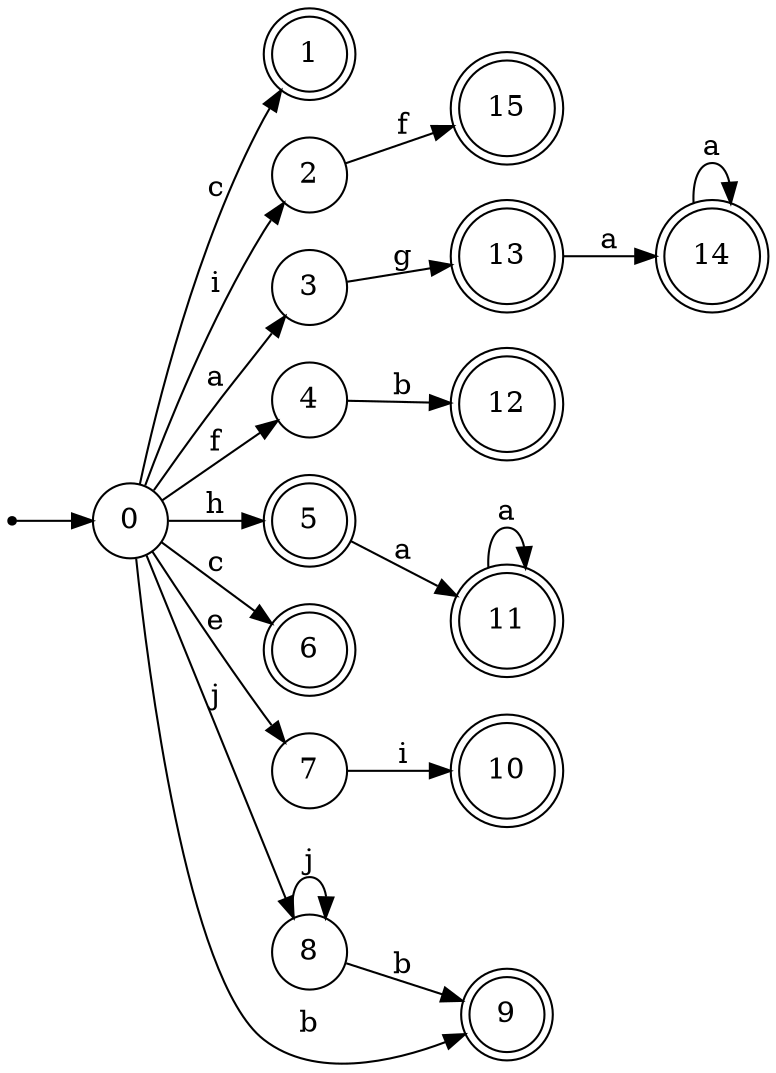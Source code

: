 digraph finite_state_machine {
rankdir=LR;
size="20,20";
node [shape = point]; "dummy0"
node [shape = circle]; "0";
"dummy0" -> "0";
node [shape = doublecircle]; "1";node [shape = circle]; "2";
node [shape = circle]; "3";
node [shape = circle]; "4";
node [shape = doublecircle]; "5";node [shape = doublecircle]; "6";node [shape = circle]; "7";
node [shape = circle]; "8";
node [shape = doublecircle]; "9";node [shape = doublecircle]; "10";node [shape = doublecircle]; "11";node [shape = doublecircle]; "12";node [shape = doublecircle]; "13";node [shape = doublecircle]; "14";node [shape = doublecircle]; "15";"0" -> "1" [label = "c"];
 "0" -> "6" [label = "c"];
 "0" -> "2" [label = "i"];
 "0" -> "3" [label = "a"];
 "0" -> "4" [label = "f"];
 "0" -> "5" [label = "h"];
 "0" -> "7" [label = "e"];
 "0" -> "8" [label = "j"];
 "0" -> "9" [label = "b"];
 "8" -> "8" [label = "j"];
 "8" -> "9" [label = "b"];
 "7" -> "10" [label = "i"];
 "5" -> "11" [label = "a"];
 "11" -> "11" [label = "a"];
 "4" -> "12" [label = "b"];
 "3" -> "13" [label = "g"];
 "13" -> "14" [label = "a"];
 "14" -> "14" [label = "a"];
 "2" -> "15" [label = "f"];
 }
